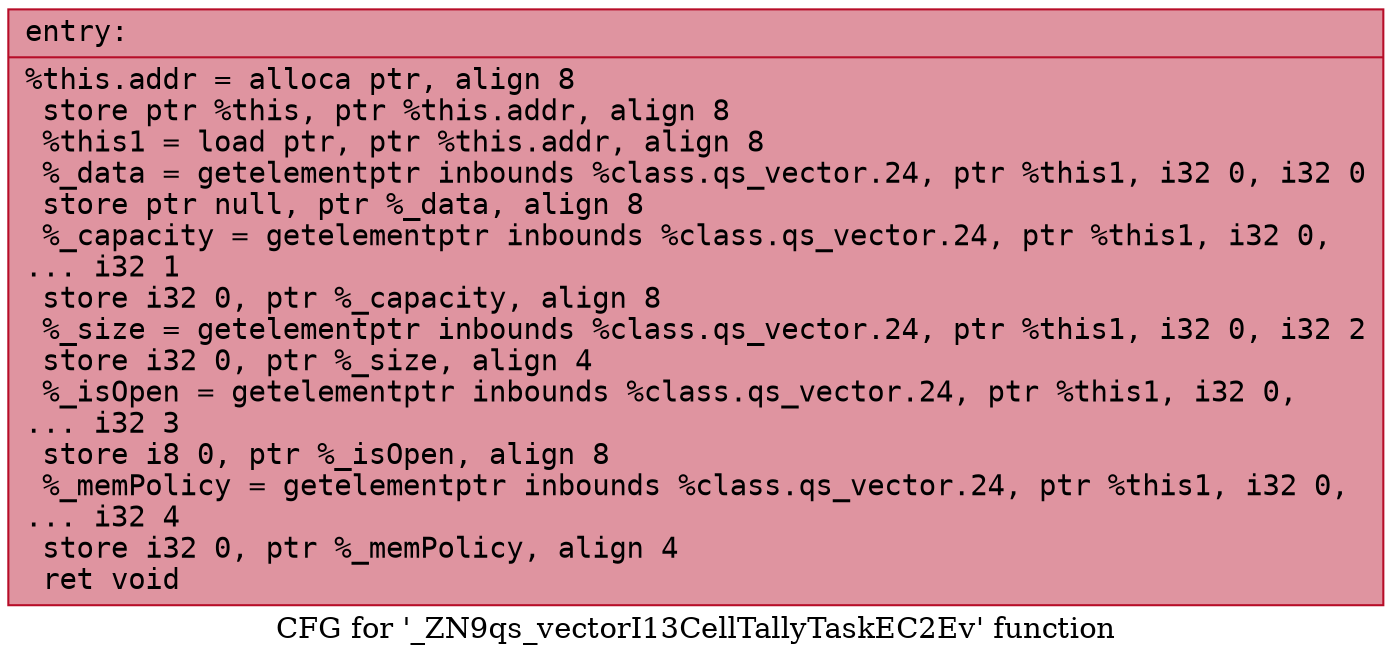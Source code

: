 digraph "CFG for '_ZN9qs_vectorI13CellTallyTaskEC2Ev' function" {
	label="CFG for '_ZN9qs_vectorI13CellTallyTaskEC2Ev' function";

	Node0x556c3c7d8010 [shape=record,color="#b70d28ff", style=filled, fillcolor="#b70d2870" fontname="Courier",label="{entry:\l|  %this.addr = alloca ptr, align 8\l  store ptr %this, ptr %this.addr, align 8\l  %this1 = load ptr, ptr %this.addr, align 8\l  %_data = getelementptr inbounds %class.qs_vector.24, ptr %this1, i32 0, i32 0\l  store ptr null, ptr %_data, align 8\l  %_capacity = getelementptr inbounds %class.qs_vector.24, ptr %this1, i32 0,\l... i32 1\l  store i32 0, ptr %_capacity, align 8\l  %_size = getelementptr inbounds %class.qs_vector.24, ptr %this1, i32 0, i32 2\l  store i32 0, ptr %_size, align 4\l  %_isOpen = getelementptr inbounds %class.qs_vector.24, ptr %this1, i32 0,\l... i32 3\l  store i8 0, ptr %_isOpen, align 8\l  %_memPolicy = getelementptr inbounds %class.qs_vector.24, ptr %this1, i32 0,\l... i32 4\l  store i32 0, ptr %_memPolicy, align 4\l  ret void\l}"];
}
